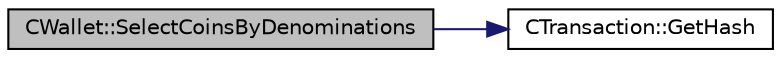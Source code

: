 digraph "CWallet::SelectCoinsByDenominations"
{
  edge [fontname="Helvetica",fontsize="10",labelfontname="Helvetica",labelfontsize="10"];
  node [fontname="Helvetica",fontsize="10",shape=record];
  rankdir="LR";
  Node1275 [label="CWallet::SelectCoinsByDenominations",height=0.2,width=0.4,color="black", fillcolor="grey75", style="filled", fontcolor="black"];
  Node1275 -> Node1276 [color="midnightblue",fontsize="10",style="solid",fontname="Helvetica"];
  Node1276 [label="CTransaction::GetHash",height=0.2,width=0.4,color="black", fillcolor="white", style="filled",URL="$class_c_transaction.html#a7efd1379de830341417c0bfa23a149aa"];
}
